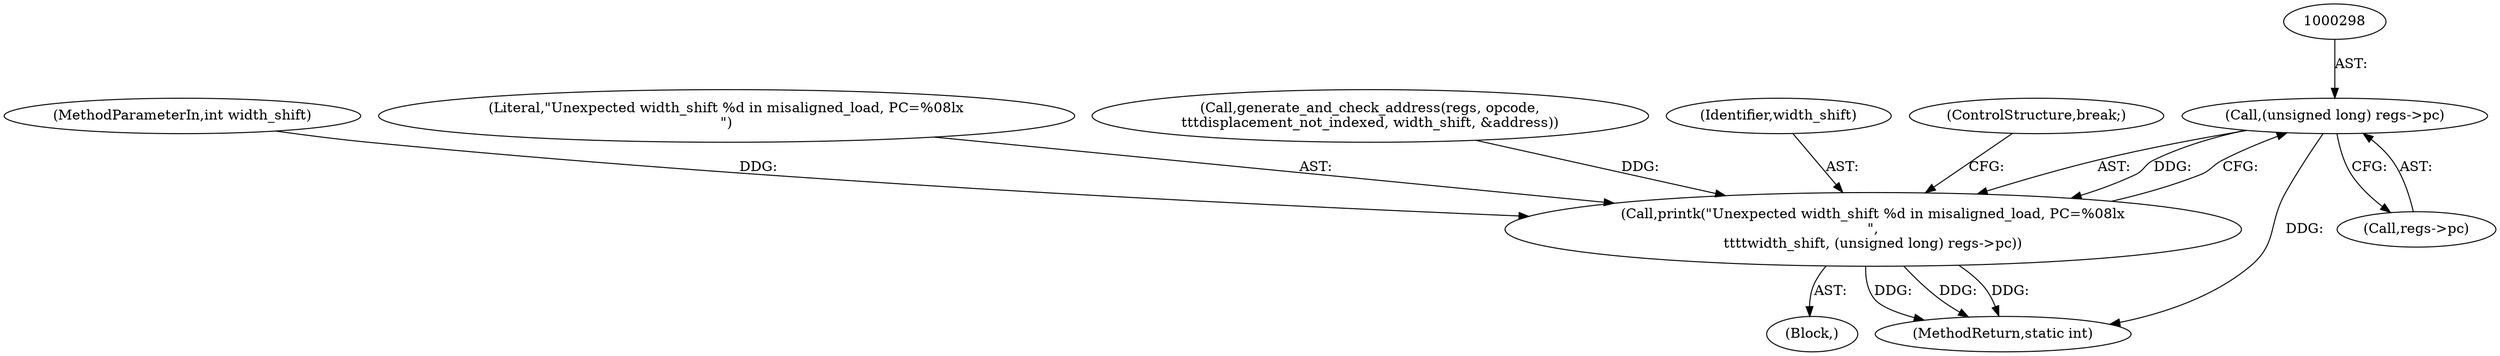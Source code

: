 digraph "0_linux_a8b0ca17b80e92faab46ee7179ba9e99ccb61233_26@pointer" {
"1000297" [label="(Call,(unsigned long) regs->pc)"];
"1000294" [label="(Call,printk(\"Unexpected width_shift %d in misaligned_load, PC=%08lx\n\",\n\t\t\t\twidth_shift, (unsigned long) regs->pc))"];
"1000107" [label="(MethodParameterIn,int width_shift)"];
"1000297" [label="(Call,(unsigned long) regs->pc)"];
"1000295" [label="(Literal,\"Unexpected width_shift %d in misaligned_load, PC=%08lx\n\")"];
"1000115" [label="(Call,generate_and_check_address(regs, opcode,\n\t\t\tdisplacement_not_indexed, width_shift, &address))"];
"1000296" [label="(Identifier,width_shift)"];
"1000294" [label="(Call,printk(\"Unexpected width_shift %d in misaligned_load, PC=%08lx\n\",\n\t\t\t\twidth_shift, (unsigned long) regs->pc))"];
"1000259" [label="(Block,)"];
"1000302" [label="(ControlStructure,break;)"];
"1000305" [label="(MethodReturn,static int)"];
"1000299" [label="(Call,regs->pc)"];
"1000297" -> "1000294"  [label="AST: "];
"1000297" -> "1000299"  [label="CFG: "];
"1000298" -> "1000297"  [label="AST: "];
"1000299" -> "1000297"  [label="AST: "];
"1000294" -> "1000297"  [label="CFG: "];
"1000297" -> "1000305"  [label="DDG: "];
"1000297" -> "1000294"  [label="DDG: "];
"1000294" -> "1000259"  [label="AST: "];
"1000295" -> "1000294"  [label="AST: "];
"1000296" -> "1000294"  [label="AST: "];
"1000302" -> "1000294"  [label="CFG: "];
"1000294" -> "1000305"  [label="DDG: "];
"1000294" -> "1000305"  [label="DDG: "];
"1000294" -> "1000305"  [label="DDG: "];
"1000115" -> "1000294"  [label="DDG: "];
"1000107" -> "1000294"  [label="DDG: "];
}
